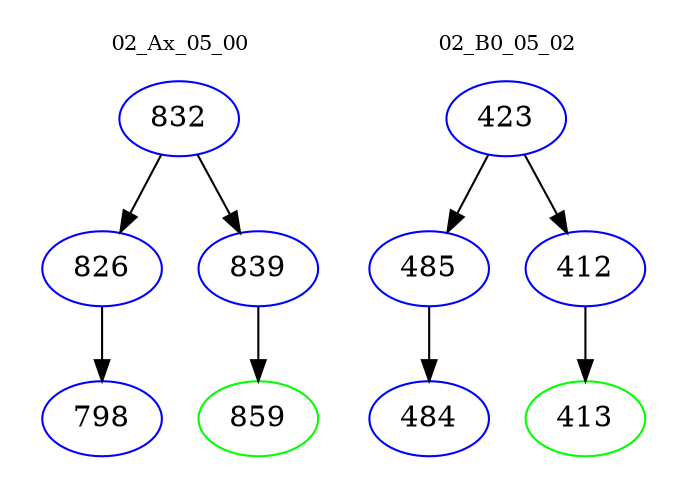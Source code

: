 digraph{
subgraph cluster_0 {
color = white
label = "02_Ax_05_00";
fontsize=10;
T0_832 [label="832", color="blue"]
T0_832 -> T0_826 [color="black"]
T0_826 [label="826", color="blue"]
T0_826 -> T0_798 [color="black"]
T0_798 [label="798", color="blue"]
T0_832 -> T0_839 [color="black"]
T0_839 [label="839", color="blue"]
T0_839 -> T0_859 [color="black"]
T0_859 [label="859", color="green"]
}
subgraph cluster_1 {
color = white
label = "02_B0_05_02";
fontsize=10;
T1_423 [label="423", color="blue"]
T1_423 -> T1_485 [color="black"]
T1_485 [label="485", color="blue"]
T1_485 -> T1_484 [color="black"]
T1_484 [label="484", color="blue"]
T1_423 -> T1_412 [color="black"]
T1_412 [label="412", color="blue"]
T1_412 -> T1_413 [color="black"]
T1_413 [label="413", color="green"]
}
}
